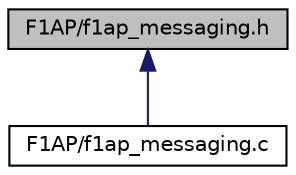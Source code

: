 digraph "F1AP/f1ap_messaging.h"
{
 // LATEX_PDF_SIZE
  edge [fontname="Helvetica",fontsize="10",labelfontname="Helvetica",labelfontsize="10"];
  node [fontname="Helvetica",fontsize="10",shape=record];
  Node1 [label="F1AP/f1ap_messaging.h",height=0.2,width=0.4,color="black", fillcolor="grey75", style="filled", fontcolor="black",tooltip="f1ap procedures"];
  Node1 -> Node2 [dir="back",color="midnightblue",fontsize="10",style="solid",fontname="Helvetica"];
  Node2 [label="F1AP/f1ap_messaging.c",height=0.2,width=0.4,color="black", fillcolor="white", style="filled",URL="$f1ap__messaging_8c.html",tooltip="f1ap procedures"];
}
